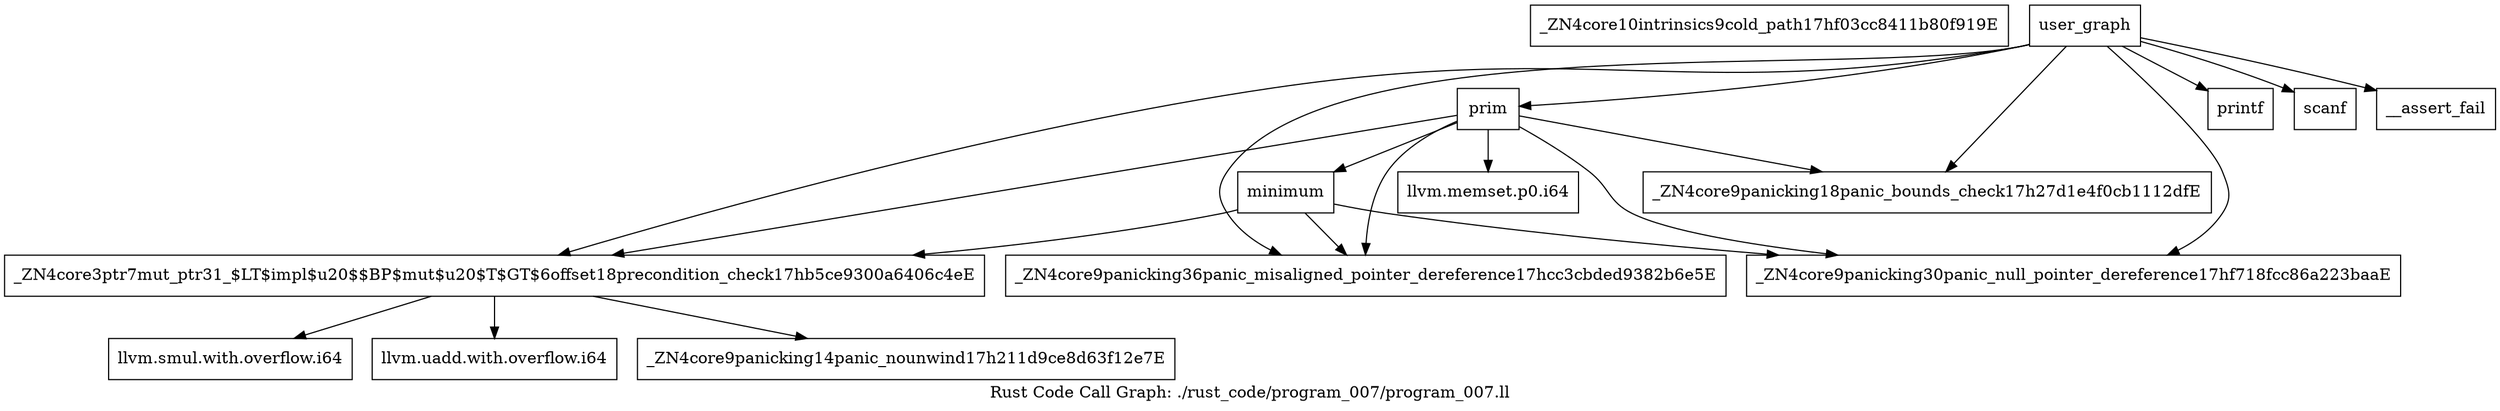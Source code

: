 digraph "Rust Code Call Graph: ./rust_code/program_007/program_007.ll" {
	label="Rust Code Call Graph: ./rust_code/program_007/program_007.ll";

	Node0x55b8fba1e680 [shape=record,label="{_ZN4core10intrinsics9cold_path17hf03cc8411b80f919E}"];
	Node0x55b8fba214b0 [shape=record,label="{_ZN4core3ptr7mut_ptr31_$LT$impl$u20$$BP$mut$u20$T$GT$6offset18precondition_check17hb5ce9300a6406c4eE}"];
	Node0x55b8fba214b0 -> Node0x55b8fba22150;
	Node0x55b8fba214b0 -> Node0x55b8fba228f0;
	Node0x55b8fba214b0 -> Node0x55b8fba2c400;
	Node0x55b8fba2d430 [shape=record,label="{minimum}"];
	Node0x55b8fba2d430 -> Node0x55b8fba214b0;
	Node0x55b8fba2d430 -> Node0x55b8fba2efc0;
	Node0x55b8fba2d430 -> Node0x55b8fba303e0;
	Node0x55b8fba35d10 [shape=record,label="{prim}"];
	Node0x55b8fba35d10 -> Node0x55b8fba304a0;
	Node0x55b8fba35d10 -> Node0x55b8fba372b0;
	Node0x55b8fba35d10 -> Node0x55b8fba303e0;
	Node0x55b8fba35d10 -> Node0x55b8fba214b0;
	Node0x55b8fba35d10 -> Node0x55b8fba2d430;
	Node0x55b8fba35d10 -> Node0x55b8fba2efc0;
	Node0x55b8fba2ecf0 [shape=record,label="{user_graph}"];
	Node0x55b8fba2ecf0 -> Node0x55b8fba0e170;
	Node0x55b8fba2ecf0 -> Node0x55b8fba105a0;
	Node0x55b8fba2ecf0 -> Node0x55b8fba14180;
	Node0x55b8fba2ecf0 -> Node0x55b8fba303e0;
	Node0x55b8fba2ecf0 -> Node0x55b8fba35d10;
	Node0x55b8fba2ecf0 -> Node0x55b8fba2efc0;
	Node0x55b8fba2ecf0 -> Node0x55b8fba372b0;
	Node0x55b8fba2ecf0 -> Node0x55b8fba214b0;
	Node0x55b8fba22150 [shape=record,label="{llvm.smul.with.overflow.i64}"];
	Node0x55b8fba228f0 [shape=record,label="{llvm.uadd.with.overflow.i64}"];
	Node0x55b8fba2c400 [shape=record,label="{_ZN4core9panicking14panic_nounwind17h211d9ce8d63f12e7E}"];
	Node0x55b8fba2efc0 [shape=record,label="{_ZN4core9panicking36panic_misaligned_pointer_dereference17hcc3cbded9382b6e5E}"];
	Node0x55b8fba303e0 [shape=record,label="{_ZN4core9panicking30panic_null_pointer_dereference17hf718fcc86a223baaE}"];
	Node0x55b8fba304a0 [shape=record,label="{llvm.memset.p0.i64}"];
	Node0x55b8fba372b0 [shape=record,label="{_ZN4core9panicking18panic_bounds_check17h27d1e4f0cb1112dfE}"];
	Node0x55b8fba0e170 [shape=record,label="{printf}"];
	Node0x55b8fba105a0 [shape=record,label="{scanf}"];
	Node0x55b8fba14180 [shape=record,label="{__assert_fail}"];
}
